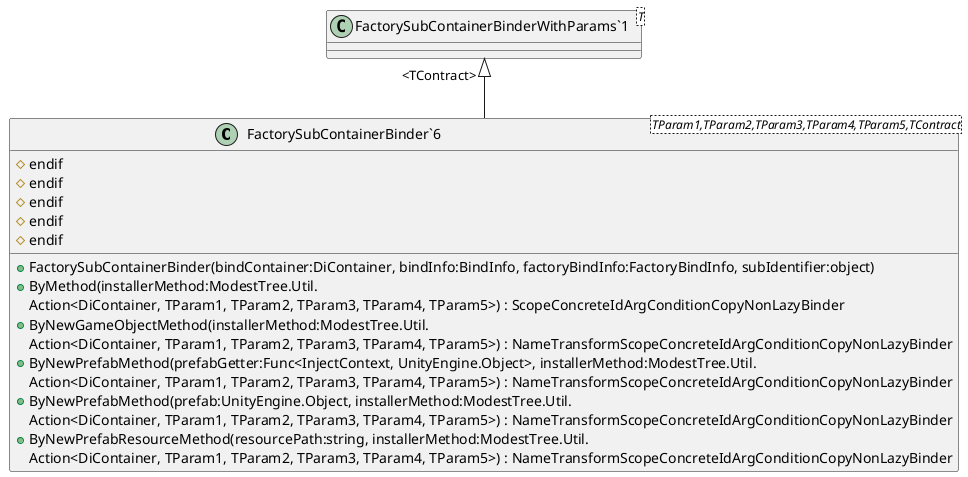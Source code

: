 @startuml
class "FactorySubContainerBinder`6"<TParam1,TParam2,TParam3,TParam4,TParam5,TContract> {
    + FactorySubContainerBinder(bindContainer:DiContainer, bindInfo:BindInfo, factoryBindInfo:FactoryBindInfo, subIdentifier:object)
    + ByMethod(installerMethod:ModestTree.Util.
#endif
            Action<DiContainer, TParam1, TParam2, TParam3, TParam4, TParam5>) : ScopeConcreteIdArgConditionCopyNonLazyBinder
    + ByNewGameObjectMethod(installerMethod:ModestTree.Util.
#endif
            Action<DiContainer, TParam1, TParam2, TParam3, TParam4, TParam5>) : NameTransformScopeConcreteIdArgConditionCopyNonLazyBinder
    + ByNewPrefabMethod(prefabGetter:Func<InjectContext, UnityEngine.Object>, installerMethod:ModestTree.Util.
#endif
            Action<DiContainer, TParam1, TParam2, TParam3, TParam4, TParam5>) : NameTransformScopeConcreteIdArgConditionCopyNonLazyBinder
    + ByNewPrefabMethod(prefab:UnityEngine.Object, installerMethod:ModestTree.Util.
#endif
            Action<DiContainer, TParam1, TParam2, TParam3, TParam4, TParam5>) : NameTransformScopeConcreteIdArgConditionCopyNonLazyBinder
    + ByNewPrefabResourceMethod(resourcePath:string, installerMethod:ModestTree.Util.
#endif
            Action<DiContainer, TParam1, TParam2, TParam3, TParam4, TParam5>) : NameTransformScopeConcreteIdArgConditionCopyNonLazyBinder
}
class "FactorySubContainerBinderWithParams`1"<T> {
}
"FactorySubContainerBinderWithParams`1" "<TContract>" <|-- "FactorySubContainerBinder`6"
@enduml
